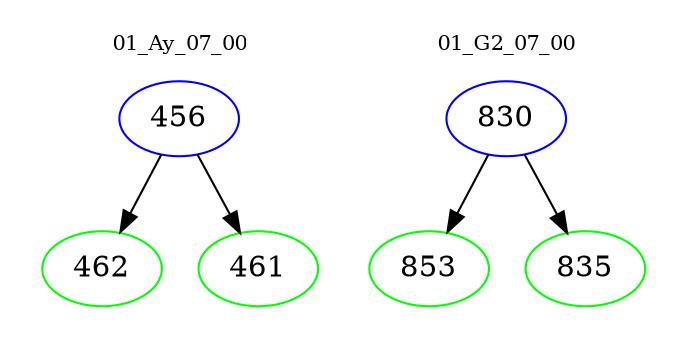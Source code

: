 digraph{
subgraph cluster_0 {
color = white
label = "01_Ay_07_00";
fontsize=10;
T0_456 [label="456", color="blue"]
T0_456 -> T0_462 [color="black"]
T0_462 [label="462", color="green"]
T0_456 -> T0_461 [color="black"]
T0_461 [label="461", color="green"]
}
subgraph cluster_1 {
color = white
label = "01_G2_07_00";
fontsize=10;
T1_830 [label="830", color="blue"]
T1_830 -> T1_853 [color="black"]
T1_853 [label="853", color="green"]
T1_830 -> T1_835 [color="black"]
T1_835 [label="835", color="green"]
}
}
